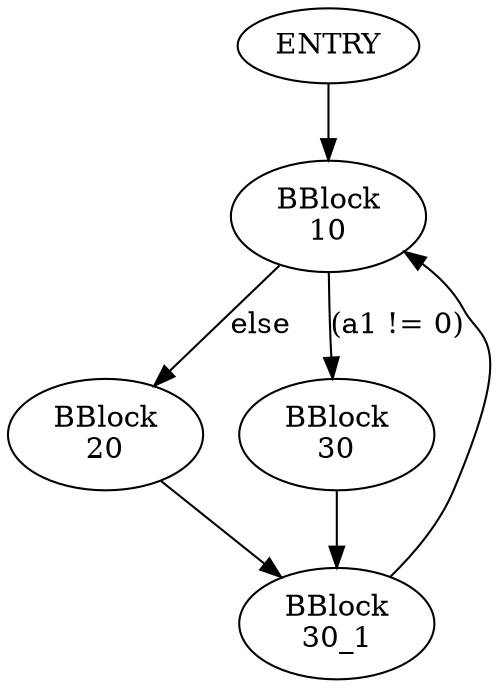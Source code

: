 digraph G {
"ENTRY" -> "10"
"10" [label="BBlock\n10"]
"20" [label="BBlock\n20"]
"30" [label="BBlock\n30"]
"30_1" [label="BBlock\n30_1"]
"10" -> "20" [label="else"]
"10" -> "30" [label="(a1 != 0)"]
"20" -> "30_1"
"30" -> "30_1"
"30_1" -> "10"
}
